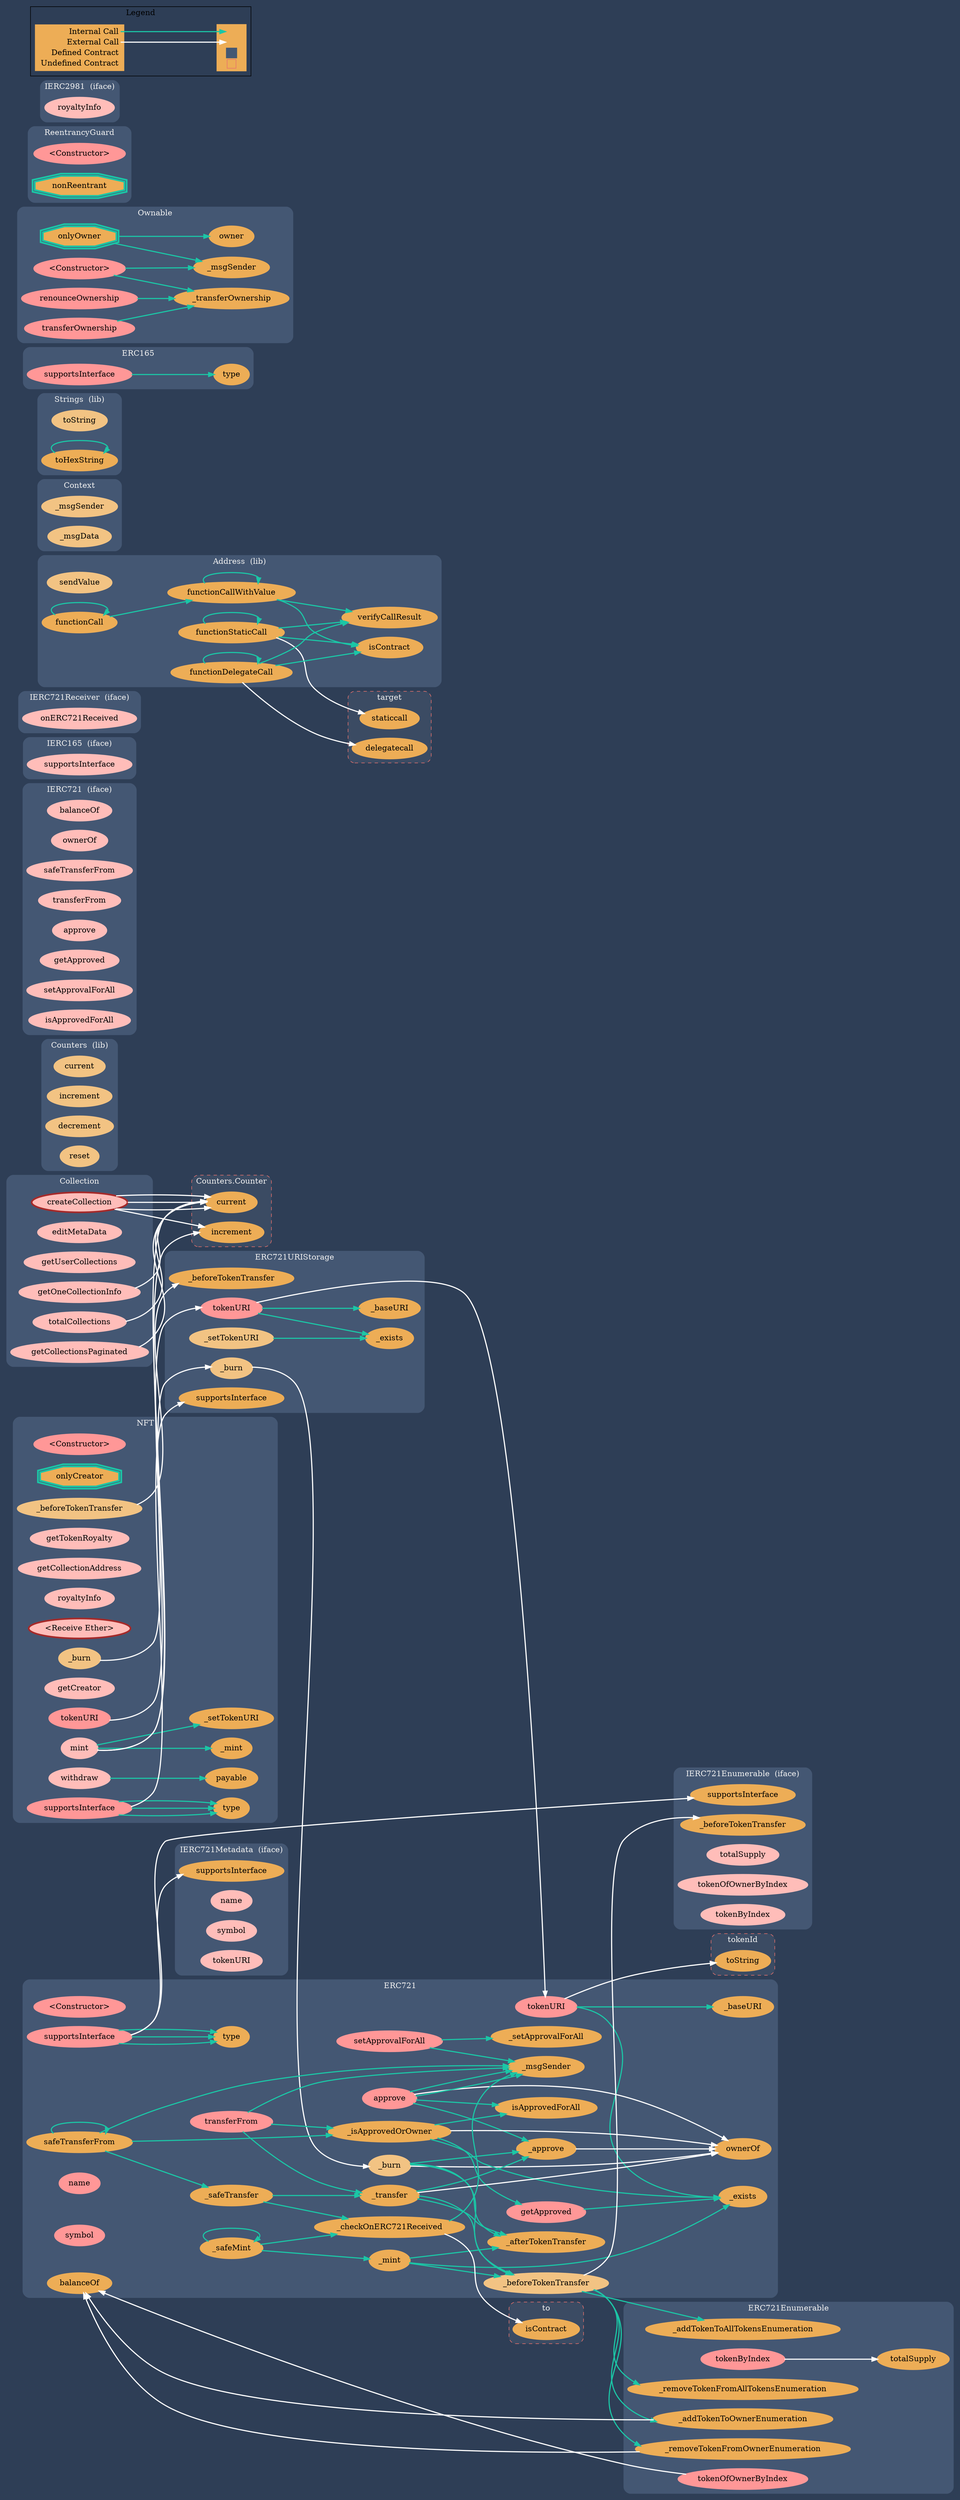 digraph G {
  graph [ ratio = "auto", page = "100", compound =true, bgcolor = "#2e3e56" ];
  node [ style = "filled", fillcolor = "#edad56", color = "#edad56", penwidth =3 ];
  edge [ color = "#fcfcfc", penwidth =2, fontname = "helvetica Neue Ultra Light" ];
subgraph "clusterCollection" {
  graph [ label = "Collection", color = "#445773", fontcolor = "#f0f0f0", style = "rounded", bgcolor = "#445773" ];
  "Collection.createCollection" [ label = "createCollection", color = "brown", fillcolor = "#ffbdb9" ];
  "Collection.editMetaData" [ label = "editMetaData", color = "#ffbdb9", fillcolor = "#ffbdb9" ];
  "Collection.getUserCollections" [ label = "getUserCollections", color = "#ffbdb9", fillcolor = "#ffbdb9" ];
  "Collection.getOneCollectionInfo" [ label = "getOneCollectionInfo", color = "#ffbdb9", fillcolor = "#ffbdb9" ];
  "Collection.totalCollections" [ label = "totalCollections", color = "#ffbdb9", fillcolor = "#ffbdb9" ];
  "Collection.getCollectionsPaginated" [ label = "getCollectionsPaginated", color = "#ffbdb9", fillcolor = "#ffbdb9" ];
}

subgraph "clusterNFT" {
  graph [ label = "NFT", color = "#445773", fontcolor = "#f0f0f0", style = "rounded", bgcolor = "#445773" ];
  "NFT.<Constructor>" [ label = "<Constructor>", color = "#FF9797", fillcolor = "#FF9797" ];
  "NFT.onlyCreator" [ label = "onlyCreator", color = "#1bc6a6", shape =doubleoctagon ];
  "NFT.mint" [ label = "mint", color = "#ffbdb9", fillcolor = "#ffbdb9" ];
  "NFT.getTokenRoyalty" [ label = "getTokenRoyalty", color = "#ffbdb9", fillcolor = "#ffbdb9" ];
  "NFT.getCollectionAddress" [ label = "getCollectionAddress", color = "#ffbdb9", fillcolor = "#ffbdb9" ];
  "NFT.royaltyInfo" [ label = "royaltyInfo", color = "#ffbdb9", fillcolor = "#ffbdb9" ];
  "NFT.<Receive Ether>" [ label = "<Receive Ether>", color = "brown", fillcolor = "#ffbdb9" ];
  "NFT.withdraw" [ label = "withdraw", color = "#ffbdb9", fillcolor = "#ffbdb9" ];
  "NFT.getCreator" [ label = "getCreator", color = "#ffbdb9", fillcolor = "#ffbdb9" ];
  "NFT._beforeTokenTransfer" [ label = "_beforeTokenTransfer", color = "#f2c383", fillcolor = "#f2c383" ];
  "NFT._burn" [ label = "_burn", color = "#f2c383", fillcolor = "#f2c383" ];
  "NFT.tokenURI" [ label = "tokenURI", color = "#FF9797", fillcolor = "#FF9797" ];
  "NFT.supportsInterface" [ label = "supportsInterface", color = "#FF9797", fillcolor = "#FF9797" ];
  "NFT._mint" [ label = "_mint" ];
  "NFT._setTokenURI" [ label = "_setTokenURI" ];
  "NFT.payable" [ label = "payable" ];
  "NFT.type" [ label = "type" ];
}

subgraph "clusterCounters" {
  graph [ label = "Counters  (lib)", color = "#445773", fontcolor = "#f0f0f0", style = "rounded", bgcolor = "#445773" ];
  "Counters.current" [ label = "current", color = "#f2c383", fillcolor = "#f2c383" ];
  "Counters.increment" [ label = "increment", color = "#f2c383", fillcolor = "#f2c383" ];
  "Counters.decrement" [ label = "decrement", color = "#f2c383", fillcolor = "#f2c383" ];
  "Counters.reset" [ label = "reset", color = "#f2c383", fillcolor = "#f2c383" ];
}

subgraph "clusterERC721URIStorage" {
  graph [ label = "ERC721URIStorage", color = "#445773", fontcolor = "#f0f0f0", style = "rounded", bgcolor = "#445773" ];
  "ERC721URIStorage._beforeTokenTransfer" [ label = "_beforeTokenTransfer" ];
  "ERC721URIStorage._burn" [ label = "_burn", color = "#f2c383", fillcolor = "#f2c383" ];
  "ERC721URIStorage.tokenURI" [ label = "tokenURI", color = "#FF9797", fillcolor = "#FF9797" ];
  "ERC721URIStorage.supportsInterface" [ label = "supportsInterface" ];
  "ERC721URIStorage._setTokenURI" [ label = "_setTokenURI", color = "#f2c383", fillcolor = "#f2c383" ];
  "ERC721URIStorage._exists" [ label = "_exists" ];
  "ERC721URIStorage._baseURI" [ label = "_baseURI" ];
}

subgraph "clusterERC721" {
  graph [ label = "ERC721", color = "#445773", fontcolor = "#f0f0f0", style = "rounded", bgcolor = "#445773" ];
  "ERC721.tokenURI" [ label = "tokenURI", color = "#FF9797", fillcolor = "#FF9797" ];
  "ERC721._burn" [ label = "_burn", color = "#f2c383", fillcolor = "#f2c383" ];
  "ERC721.<Constructor>" [ label = "<Constructor>", color = "#FF9797", fillcolor = "#FF9797" ];
  "ERC721.supportsInterface" [ label = "supportsInterface", color = "#FF9797", fillcolor = "#FF9797" ];
  "ERC721.balanceOf" [ label = "balanceOf" ];
  "ERC721.ownerOf" [ label = "ownerOf" ];
  "ERC721.name" [ label = "name", color = "#FF9797", fillcolor = "#FF9797" ];
  "ERC721.symbol" [ label = "symbol", color = "#FF9797", fillcolor = "#FF9797" ];
  "ERC721._baseURI" [ label = "_baseURI" ];
  "ERC721.approve" [ label = "approve", color = "#FF9797", fillcolor = "#FF9797" ];
  "ERC721.getApproved" [ label = "getApproved", color = "#FF9797", fillcolor = "#FF9797" ];
  "ERC721.setApprovalForAll" [ label = "setApprovalForAll", color = "#FF9797", fillcolor = "#FF9797" ];
  "ERC721.isApprovedForAll" [ label = "isApprovedForAll" ];
  "ERC721.transferFrom" [ label = "transferFrom", color = "#FF9797", fillcolor = "#FF9797" ];
  "ERC721.safeTransferFrom" [ label = "safeTransferFrom" ];
  "ERC721._safeTransfer" [ label = "_safeTransfer" ];
  "ERC721._exists" [ label = "_exists" ];
  "ERC721._isApprovedOrOwner" [ label = "_isApprovedOrOwner" ];
  "ERC721._safeMint" [ label = "_safeMint" ];
  "ERC721._mint" [ label = "_mint" ];
  "ERC721._transfer" [ label = "_transfer" ];
  "ERC721._approve" [ label = "_approve" ];
  "ERC721._setApprovalForAll" [ label = "_setApprovalForAll" ];
  "ERC721._checkOnERC721Received" [ label = "_checkOnERC721Received" ];
  "ERC721._beforeTokenTransfer" [ label = "_beforeTokenTransfer" ];
  "ERC721._afterTokenTransfer" [ label = "_afterTokenTransfer" ];
  "ERC721.type" [ label = "type" ];
  "ERC721._msgSender" [ label = "_msgSender" ];
}

subgraph "clusterIERC721" {
  graph [ label = "IERC721  (iface)", color = "#445773", fontcolor = "#f0f0f0", style = "rounded", bgcolor = "#445773" ];
  "IERC721.balanceOf" [ label = "balanceOf", color = "#ffbdb9", fillcolor = "#ffbdb9" ];
  "IERC721.ownerOf" [ label = "ownerOf", color = "#ffbdb9", fillcolor = "#ffbdb9" ];
  "IERC721.safeTransferFrom" [ label = "safeTransferFrom", color = "#ffbdb9", fillcolor = "#ffbdb9" ];
  "IERC721.transferFrom" [ label = "transferFrom", color = "#ffbdb9", fillcolor = "#ffbdb9" ];
  "IERC721.approve" [ label = "approve", color = "#ffbdb9", fillcolor = "#ffbdb9" ];
  "IERC721.getApproved" [ label = "getApproved", color = "#ffbdb9", fillcolor = "#ffbdb9" ];
  "IERC721.setApprovalForAll" [ label = "setApprovalForAll", color = "#ffbdb9", fillcolor = "#ffbdb9" ];
  "IERC721.isApprovedForAll" [ label = "isApprovedForAll", color = "#ffbdb9", fillcolor = "#ffbdb9" ];
}

subgraph "clusterIERC165" {
  graph [ label = "IERC165  (iface)", color = "#445773", fontcolor = "#f0f0f0", style = "rounded", bgcolor = "#445773" ];
  "IERC165.supportsInterface" [ label = "supportsInterface", color = "#ffbdb9", fillcolor = "#ffbdb9" ];
}

subgraph "clusterIERC721Receiver" {
  graph [ label = "IERC721Receiver  (iface)", color = "#445773", fontcolor = "#f0f0f0", style = "rounded", bgcolor = "#445773" ];
  "IERC721Receiver.onERC721Received" [ label = "onERC721Received", color = "#ffbdb9", fillcolor = "#ffbdb9" ];
}

subgraph "clusterIERC721Metadata" {
  graph [ label = "IERC721Metadata  (iface)", color = "#445773", fontcolor = "#f0f0f0", style = "rounded", bgcolor = "#445773" ];
  "IERC721Metadata.supportsInterface" [ label = "supportsInterface" ];
  "IERC721Metadata.name" [ label = "name", color = "#ffbdb9", fillcolor = "#ffbdb9" ];
  "IERC721Metadata.symbol" [ label = "symbol", color = "#ffbdb9", fillcolor = "#ffbdb9" ];
  "IERC721Metadata.tokenURI" [ label = "tokenURI", color = "#ffbdb9", fillcolor = "#ffbdb9" ];
}

subgraph "clusterAddress" {
  graph [ label = "Address  (lib)", color = "#445773", fontcolor = "#f0f0f0", style = "rounded", bgcolor = "#445773" ];
  "Address.isContract" [ label = "isContract" ];
  "Address.sendValue" [ label = "sendValue", color = "#f2c383", fillcolor = "#f2c383" ];
  "Address.functionCall" [ label = "functionCall" ];
  "Address.functionCallWithValue" [ label = "functionCallWithValue" ];
  "Address.functionStaticCall" [ label = "functionStaticCall" ];
  "Address.functionDelegateCall" [ label = "functionDelegateCall" ];
  "Address.verifyCallResult" [ label = "verifyCallResult" ];
}

subgraph "clusterContext" {
  graph [ label = "Context", color = "#445773", fontcolor = "#f0f0f0", style = "rounded", bgcolor = "#445773" ];
  "Context._msgSender" [ label = "_msgSender", color = "#f2c383", fillcolor = "#f2c383" ];
  "Context._msgData" [ label = "_msgData", color = "#f2c383", fillcolor = "#f2c383" ];
}

subgraph "clusterStrings" {
  graph [ label = "Strings  (lib)", color = "#445773", fontcolor = "#f0f0f0", style = "rounded", bgcolor = "#445773" ];
  "Strings.toString" [ label = "toString", color = "#f2c383", fillcolor = "#f2c383" ];
  "Strings.toHexString" [ label = "toHexString" ];
}

subgraph "clusterERC165" {
  graph [ label = "ERC165", color = "#445773", fontcolor = "#f0f0f0", style = "rounded", bgcolor = "#445773" ];
  "ERC165.supportsInterface" [ label = "supportsInterface", color = "#FF9797", fillcolor = "#FF9797" ];
  "ERC165.type" [ label = "type" ];
}

subgraph "clusterOwnable" {
  graph [ label = "Ownable", color = "#445773", fontcolor = "#f0f0f0", style = "rounded", bgcolor = "#445773" ];
  "Ownable.<Constructor>" [ label = "<Constructor>", color = "#FF9797", fillcolor = "#FF9797" ];
  "Ownable.owner" [ label = "owner" ];
  "Ownable.onlyOwner" [ label = "onlyOwner", color = "#1bc6a6", shape =doubleoctagon ];
  "Ownable.renounceOwnership" [ label = "renounceOwnership", color = "#FF9797", fillcolor = "#FF9797" ];
  "Ownable.transferOwnership" [ label = "transferOwnership", color = "#FF9797", fillcolor = "#FF9797" ];
  "Ownable._transferOwnership" [ label = "_transferOwnership" ];
  "Ownable._msgSender" [ label = "_msgSender" ];
}

subgraph "clusterReentrancyGuard" {
  graph [ label = "ReentrancyGuard", color = "#445773", fontcolor = "#f0f0f0", style = "rounded", bgcolor = "#445773" ];
  "ReentrancyGuard.<Constructor>" [ label = "<Constructor>", color = "#FF9797", fillcolor = "#FF9797" ];
  "ReentrancyGuard.nonReentrant" [ label = "nonReentrant", color = "#1bc6a6", shape =doubleoctagon ];
}

subgraph "clusterERC721Enumerable" {
  graph [ label = "ERC721Enumerable", color = "#445773", fontcolor = "#f0f0f0", style = "rounded", bgcolor = "#445773" ];
  "ERC721.supportsInterface" [ label = "supportsInterface", color = "#FF9797", fillcolor = "#FF9797" ];
  "ERC721Enumerable.tokenOfOwnerByIndex" [ label = "tokenOfOwnerByIndex", color = "#FF9797", fillcolor = "#FF9797" ];
  "ERC721Enumerable.totalSupply" [ label = "totalSupply" ];
  "ERC721Enumerable.tokenByIndex" [ label = "tokenByIndex", color = "#FF9797", fillcolor = "#FF9797" ];
  "ERC721._beforeTokenTransfer" [ label = "_beforeTokenTransfer", color = "#f2c383", fillcolor = "#f2c383" ];
  "ERC721Enumerable._addTokenToOwnerEnumeration" [ label = "_addTokenToOwnerEnumeration" ];
  "ERC721Enumerable._addTokenToAllTokensEnumeration" [ label = "_addTokenToAllTokensEnumeration" ];
  "ERC721Enumerable._removeTokenFromOwnerEnumeration" [ label = "_removeTokenFromOwnerEnumeration" ];
  "ERC721Enumerable._removeTokenFromAllTokensEnumeration" [ label = "_removeTokenFromAllTokensEnumeration" ];
}

subgraph "clusterIERC721Enumerable" {
  graph [ label = "IERC721Enumerable  (iface)", color = "#445773", fontcolor = "#f0f0f0", style = "rounded", bgcolor = "#445773" ];
  "IERC721Enumerable.supportsInterface" [ label = "supportsInterface" ];
  "IERC721Enumerable._beforeTokenTransfer" [ label = "_beforeTokenTransfer" ];
  "IERC721Enumerable.totalSupply" [ label = "totalSupply", color = "#ffbdb9", fillcolor = "#ffbdb9" ];
  "IERC721Enumerable.tokenOfOwnerByIndex" [ label = "tokenOfOwnerByIndex", color = "#ffbdb9", fillcolor = "#ffbdb9" ];
  "IERC721Enumerable.tokenByIndex" [ label = "tokenByIndex", color = "#ffbdb9", fillcolor = "#ffbdb9" ];
}

subgraph "clusterIERC2981" {
  graph [ label = "IERC2981  (iface)", color = "#445773", fontcolor = "#f0f0f0", style = "rounded", bgcolor = "#445773" ];
  "IERC2981.royaltyInfo" [ label = "royaltyInfo", color = "#ffbdb9", fillcolor = "#ffbdb9" ];
}

subgraph "clusterCounters.Counter" {
  graph [ label = "Counters.Counter", color = "#e8726d", fontcolor = "#f0f0f0", style = "rounded,dashed", bgcolor = "#3b4b63" ];
  "Counters.Counter.increment" [ label = "increment" ];
  "Counters.Counter.current" [ label = "current" ];
}

subgraph "clustertokenId" {
  graph [ label = "tokenId", color = "#e8726d", fontcolor = "#f0f0f0", style = "rounded,dashed", bgcolor = "#3b4b63" ];
  "tokenId.toString" [ label = "toString" ];
}

subgraph "clusterto" {
  graph [ label = "to", color = "#e8726d", fontcolor = "#f0f0f0", style = "rounded,dashed", bgcolor = "#3b4b63" ];
  "to.isContract" [ label = "isContract" ];
}

subgraph "clustertarget" {
  graph [ label = "target", color = "#e8726d", fontcolor = "#f0f0f0", style = "rounded,dashed", bgcolor = "#3b4b63" ];
  "target.staticcall" [ label = "staticcall" ];
  "target.delegatecall" [ label = "delegatecall" ];
}

  "Collection.createCollection";
  "Counters.Counter.increment";
  "Counters.Counter.current";
  "Collection.getOneCollectionInfo";
  "Collection.totalCollections";
  "Collection.getCollectionsPaginated";
  "NFT.mint";
  "NFT._mint";
  "NFT._setTokenURI";
  "NFT.withdraw";
  "NFT.payable";
  "NFT._beforeTokenTransfer";
  "ERC721URIStorage._beforeTokenTransfer";
  "NFT._burn";
  "ERC721URIStorage._burn";
  "NFT.tokenURI";
  "ERC721URIStorage.tokenURI";
  "NFT.supportsInterface";
  "NFT.type";
  "ERC721URIStorage.supportsInterface";
  "ERC721URIStorage._exists";
  "ERC721URIStorage._baseURI";
  "ERC721.tokenURI";
  "ERC721URIStorage._setTokenURI";
  "ERC721._burn";
  "ERC721.supportsInterface";
  "ERC721.type";
  "IERC721Metadata.supportsInterface";
  "ERC721._exists";
  "ERC721._baseURI";
  "tokenId.toString";
  "ERC721.approve";
  "ERC721.ownerOf";
  "ERC721._msgSender";
  "ERC721.isApprovedForAll";
  "ERC721._approve";
  "ERC721.getApproved";
  "ERC721.setApprovalForAll";
  "ERC721._setApprovalForAll";
  "ERC721.transferFrom";
  "ERC721._isApprovedOrOwner";
  "ERC721._transfer";
  "ERC721.safeTransferFrom";
  "ERC721._safeTransfer";
  "ERC721._checkOnERC721Received";
  "ERC721._safeMint";
  "ERC721._mint";
  "ERC721._beforeTokenTransfer";
  "ERC721._afterTokenTransfer";
  "to.isContract";
  "Address.functionCall";
  "Address.functionCallWithValue";
  "Address.isContract";
  "Address.verifyCallResult";
  "Address.functionStaticCall";
  "target.staticcall";
  "Address.functionDelegateCall";
  "target.delegatecall";
  "Strings.toHexString";
  "ERC165.supportsInterface";
  "ERC165.type";
  "Ownable.<Constructor>";
  "Ownable._transferOwnership";
  "Ownable._msgSender";
  "Ownable.onlyOwner";
  "Ownable.owner";
  "Ownable.renounceOwnership";
  "Ownable.transferOwnership";
  "IERC721Enumerable.supportsInterface";
  "ERC721Enumerable.tokenOfOwnerByIndex";
  "ERC721.balanceOf";
  "ERC721Enumerable.tokenByIndex";
  "ERC721Enumerable.totalSupply";
  "IERC721Enumerable._beforeTokenTransfer";
  "ERC721Enumerable._addTokenToAllTokensEnumeration";
  "ERC721Enumerable._removeTokenFromOwnerEnumeration";
  "ERC721Enumerable._removeTokenFromAllTokensEnumeration";
  "ERC721Enumerable._addTokenToOwnerEnumeration";
  "Collection.createCollection" -> "Counters.Counter.increment" [ color = "white" ];
  "Collection.createCollection" -> "Counters.Counter.current" [ color = "white" ];
  "Collection.createCollection" -> "Counters.Counter.current" [ color = "white" ];
  "Collection.createCollection" -> "Counters.Counter.current" [ color = "white" ];
  "Collection.getOneCollectionInfo" -> "Counters.Counter.current" [ color = "white" ];
  "Collection.totalCollections" -> "Counters.Counter.current" [ color = "white" ];
  "Collection.getCollectionsPaginated" -> "Counters.Counter.current" [ color = "white" ];
  "NFT.mint" -> "Counters.Counter.increment" [ color = "white" ];
  "NFT.mint" -> "Counters.Counter.current" [ color = "white" ];
  "NFT.mint" -> "NFT._mint" [ color = "#1bc6a6" ];
  "NFT.mint" -> "NFT._setTokenURI" [ color = "#1bc6a6" ];
  "NFT.withdraw" -> "NFT.payable" [ color = "#1bc6a6" ];
  "NFT._beforeTokenTransfer" -> "ERC721URIStorage._beforeTokenTransfer" [ color = "white" ];
  "NFT._burn" -> "ERC721URIStorage._burn" [ color = "white" ];
  "NFT.tokenURI" -> "ERC721URIStorage.tokenURI" [ color = "white" ];
  "NFT.supportsInterface" -> "NFT.type" [ color = "#1bc6a6" ];
  "NFT.supportsInterface" -> "NFT.type" [ color = "#1bc6a6" ];
  "NFT.supportsInterface" -> "NFT.type" [ color = "#1bc6a6" ];
  "NFT.supportsInterface" -> "ERC721URIStorage.supportsInterface" [ color = "white" ];
  "ERC721URIStorage.tokenURI" -> "ERC721URIStorage._exists" [ color = "#1bc6a6" ];
  "ERC721URIStorage.tokenURI" -> "ERC721URIStorage._baseURI" [ color = "#1bc6a6" ];
  "ERC721URIStorage.tokenURI" -> "ERC721.tokenURI" [ color = "white" ];
  "ERC721URIStorage._setTokenURI" -> "ERC721URIStorage._exists" [ color = "#1bc6a6" ];
  "ERC721URIStorage._burn" -> "ERC721._burn" [ color = "white" ];
  "ERC721.supportsInterface" -> "ERC721.type" [ color = "#1bc6a6" ];
  "ERC721.supportsInterface" -> "ERC721.type" [ color = "#1bc6a6" ];
  "ERC721.supportsInterface" -> "IERC721Metadata.supportsInterface" [ color = "white" ];
  "ERC721.tokenURI" -> "ERC721._exists" [ color = "#1bc6a6" ];
  "ERC721.tokenURI" -> "ERC721._baseURI" [ color = "#1bc6a6" ];
  "ERC721.tokenURI" -> "tokenId.toString" [ color = "white" ];
  "ERC721.approve" -> "ERC721.ownerOf" [ color = "white" ];
  "ERC721.approve" -> "ERC721._msgSender" [ color = "#1bc6a6" ];
  "ERC721.approve" -> "ERC721.isApprovedForAll" [ color = "#1bc6a6" ];
  "ERC721.approve" -> "ERC721._msgSender" [ color = "#1bc6a6" ];
  "ERC721.approve" -> "ERC721._approve" [ color = "#1bc6a6" ];
  "ERC721.getApproved" -> "ERC721._exists" [ color = "#1bc6a6" ];
  "ERC721.setApprovalForAll" -> "ERC721._setApprovalForAll" [ color = "#1bc6a6" ];
  "ERC721.setApprovalForAll" -> "ERC721._msgSender" [ color = "#1bc6a6" ];
  "ERC721.transferFrom" -> "ERC721._isApprovedOrOwner" [ color = "#1bc6a6" ];
  "ERC721.transferFrom" -> "ERC721._msgSender" [ color = "#1bc6a6" ];
  "ERC721.transferFrom" -> "ERC721._transfer" [ color = "#1bc6a6" ];
  "ERC721.safeTransferFrom" -> "ERC721.safeTransferFrom" [ color = "#1bc6a6" ];
  "ERC721.safeTransferFrom" -> "ERC721._isApprovedOrOwner" [ color = "#1bc6a6" ];
  "ERC721.safeTransferFrom" -> "ERC721._msgSender" [ color = "#1bc6a6" ];
  "ERC721.safeTransferFrom" -> "ERC721._safeTransfer" [ color = "#1bc6a6" ];
  "ERC721._safeTransfer" -> "ERC721._transfer" [ color = "#1bc6a6" ];
  "ERC721._safeTransfer" -> "ERC721._checkOnERC721Received" [ color = "#1bc6a6" ];
  "ERC721._isApprovedOrOwner" -> "ERC721._exists" [ color = "#1bc6a6" ];
  "ERC721._isApprovedOrOwner" -> "ERC721.ownerOf" [ color = "white" ];
  "ERC721._isApprovedOrOwner" -> "ERC721.getApproved" [ color = "#1bc6a6" ];
  "ERC721._isApprovedOrOwner" -> "ERC721.isApprovedForAll" [ color = "#1bc6a6" ];
  "ERC721._safeMint" -> "ERC721._safeMint" [ color = "#1bc6a6" ];
  "ERC721._safeMint" -> "ERC721._mint" [ color = "#1bc6a6" ];
  "ERC721._safeMint" -> "ERC721._checkOnERC721Received" [ color = "#1bc6a6" ];
  "ERC721._mint" -> "ERC721._exists" [ color = "#1bc6a6" ];
  "ERC721._mint" -> "ERC721._beforeTokenTransfer" [ color = "#1bc6a6" ];
  "ERC721._mint" -> "ERC721._afterTokenTransfer" [ color = "#1bc6a6" ];
  "ERC721._burn" -> "ERC721.ownerOf" [ color = "white" ];
  "ERC721._burn" -> "ERC721._beforeTokenTransfer" [ color = "#1bc6a6" ];
  "ERC721._burn" -> "ERC721._approve" [ color = "#1bc6a6" ];
  "ERC721._burn" -> "ERC721._afterTokenTransfer" [ color = "#1bc6a6" ];
  "ERC721._transfer" -> "ERC721.ownerOf" [ color = "white" ];
  "ERC721._transfer" -> "ERC721._beforeTokenTransfer" [ color = "#1bc6a6" ];
  "ERC721._transfer" -> "ERC721._approve" [ color = "#1bc6a6" ];
  "ERC721._transfer" -> "ERC721._afterTokenTransfer" [ color = "#1bc6a6" ];
  "ERC721._approve" -> "ERC721.ownerOf" [ color = "white" ];
  "ERC721._checkOnERC721Received" -> "to.isContract" [ color = "white" ];
  "ERC721._checkOnERC721Received" -> "ERC721._msgSender" [ color = "#1bc6a6" ];
  "Address.functionCall" -> "Address.functionCall" [ color = "#1bc6a6" ];
  "Address.functionCall" -> "Address.functionCallWithValue" [ color = "#1bc6a6" ];
  "Address.functionCallWithValue" -> "Address.functionCallWithValue" [ color = "#1bc6a6" ];
  "Address.functionCallWithValue" -> "Address.isContract" [ color = "#1bc6a6" ];
  "Address.functionCallWithValue" -> "Address.verifyCallResult" [ color = "#1bc6a6" ];
  "Address.functionStaticCall" -> "Address.functionStaticCall" [ color = "#1bc6a6" ];
  "Address.functionStaticCall" -> "Address.isContract" [ color = "#1bc6a6" ];
  "Address.functionStaticCall" -> "target.staticcall" [ color = "white" ];
  "Address.functionStaticCall" -> "Address.verifyCallResult" [ color = "#1bc6a6" ];
  "Address.functionDelegateCall" -> "Address.functionDelegateCall" [ color = "#1bc6a6" ];
  "Address.functionDelegateCall" -> "Address.isContract" [ color = "#1bc6a6" ];
  "Address.functionDelegateCall" -> "target.delegatecall" [ color = "white" ];
  "Address.functionDelegateCall" -> "Address.verifyCallResult" [ color = "#1bc6a6" ];
  "Strings.toHexString" -> "Strings.toHexString" [ color = "#1bc6a6" ];
  "ERC165.supportsInterface" -> "ERC165.type" [ color = "#1bc6a6" ];
  "Ownable.<Constructor>" -> "Ownable._transferOwnership" [ color = "#1bc6a6" ];
  "Ownable.<Constructor>" -> "Ownable._msgSender" [ color = "#1bc6a6" ];
  "Ownable.onlyOwner" -> "Ownable.owner" [ color = "#1bc6a6" ];
  "Ownable.onlyOwner" -> "Ownable._msgSender" [ color = "#1bc6a6" ];
  "Ownable.renounceOwnership" -> "Ownable._transferOwnership" [ color = "#1bc6a6" ];
  "Ownable.transferOwnership" -> "Ownable._transferOwnership" [ color = "#1bc6a6" ];
  "ERC721.supportsInterface" -> "ERC721.type" [ color = "#1bc6a6" ];
  "ERC721.supportsInterface" -> "IERC721Enumerable.supportsInterface" [ color = "white" ];
  "ERC721Enumerable.tokenOfOwnerByIndex" -> "ERC721.balanceOf" [ color = "white" ];
  "ERC721Enumerable.tokenByIndex" -> "ERC721Enumerable.totalSupply" [ color = "white" ];
  "ERC721._beforeTokenTransfer" -> "IERC721Enumerable._beforeTokenTransfer" [ color = "white" ];
  "ERC721._beforeTokenTransfer" -> "ERC721Enumerable._addTokenToAllTokensEnumeration" [ color = "#1bc6a6" ];
  "ERC721._beforeTokenTransfer" -> "ERC721Enumerable._removeTokenFromOwnerEnumeration" [ color = "#1bc6a6" ];
  "ERC721._beforeTokenTransfer" -> "ERC721Enumerable._removeTokenFromAllTokensEnumeration" [ color = "#1bc6a6" ];
  "ERC721._beforeTokenTransfer" -> "ERC721Enumerable._addTokenToOwnerEnumeration" [ color = "#1bc6a6" ];
  "ERC721Enumerable._addTokenToOwnerEnumeration" -> "ERC721.balanceOf" [ color = "white" ];
  "ERC721Enumerable._removeTokenFromOwnerEnumeration" -> "ERC721.balanceOf" [ color = "white" ];


rankdir=LR
node [shape=plaintext]
subgraph cluster_01 { 
label = "Legend";
key [label=<<table border="0" cellpadding="2" cellspacing="0" cellborder="0">
  <tr><td align="right" port="i1">Internal Call</td></tr>
  <tr><td align="right" port="i2">External Call</td></tr>
  <tr><td align="right" port="i3">Defined Contract</td></tr>
  <tr><td align="right" port="i4">Undefined Contract</td></tr>
  </table>>]
key2 [label=<<table border="0" cellpadding="2" cellspacing="0" cellborder="0">
  <tr><td port="i1">&nbsp;&nbsp;&nbsp;</td></tr>
  <tr><td port="i2">&nbsp;&nbsp;&nbsp;</td></tr>
  <tr><td port="i3" bgcolor="#445773">&nbsp;&nbsp;&nbsp;</td></tr>
  <tr><td port="i4">
    <table border="1" cellborder="0" cellspacing="0" cellpadding="7" color="#e8726d">
      <tr>
       <td></td>
      </tr>
     </table>
  </td></tr>
  </table>>]
key:i1:e -> key2:i1:w [color="#1bc6a6"]
key:i2:e -> key2:i2:w [color="white"]
}
}
